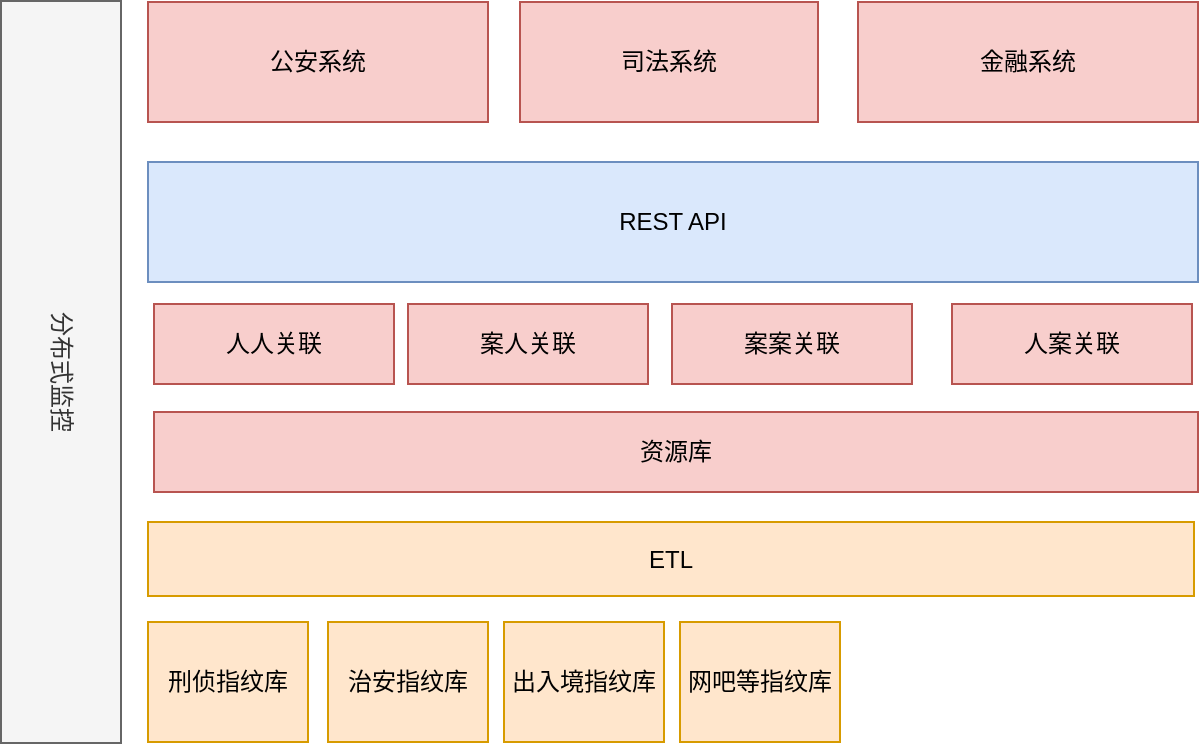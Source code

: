 <mxfile version="10.6.7" type="github"><diagram id="0JF_6vcvVq2uVW6Ly7bd" name="Page-1"><mxGraphModel dx="844" dy="365" grid="1" gridSize="10" guides="1" tooltips="1" connect="1" arrows="1" fold="1" page="1" pageScale="1" pageWidth="1169" pageHeight="1654" math="0" shadow="0"><root><mxCell id="0"/><mxCell id="1" parent="0"/><mxCell id="u5JKlpqk_BJtgDLQV8ew-2" value="公安系统" style="rounded=0;whiteSpace=wrap;html=1;fillColor=#f8cecc;strokeColor=#b85450;" parent="1" vertex="1"><mxGeometry x="285" y="590" width="170" height="60" as="geometry"/></mxCell><mxCell id="u5JKlpqk_BJtgDLQV8ew-4" value="人人关联" style="rounded=0;whiteSpace=wrap;html=1;fillColor=#f8cecc;strokeColor=#b85450;" parent="1" vertex="1"><mxGeometry x="288" y="741" width="120" height="40" as="geometry"/></mxCell><mxCell id="u5JKlpqk_BJtgDLQV8ew-5" value="资源库" style="rounded=0;whiteSpace=wrap;html=1;fillColor=#f8cecc;strokeColor=#b85450;" parent="1" vertex="1"><mxGeometry x="288" y="795" width="522" height="40" as="geometry"/></mxCell><mxCell id="u5JKlpqk_BJtgDLQV8ew-6" value="REST API" style="rounded=0;whiteSpace=wrap;html=1;fillColor=#dae8fc;strokeColor=#6c8ebf;" parent="1" vertex="1"><mxGeometry x="285" y="670" width="525" height="60" as="geometry"/></mxCell><mxCell id="u5JKlpqk_BJtgDLQV8ew-8" value="司法系统" style="rounded=0;whiteSpace=wrap;html=1;fillColor=#f8cecc;strokeColor=#b85450;" parent="1" vertex="1"><mxGeometry x="471" y="590" width="149" height="60" as="geometry"/></mxCell><mxCell id="u5JKlpqk_BJtgDLQV8ew-16" value="分布式监控" style="rounded=0;whiteSpace=wrap;html=1;rotation=90;fillColor=#f5f5f5;strokeColor=#666666;fontColor=#333333;" parent="1" vertex="1"><mxGeometry x="56" y="745" width="371" height="60" as="geometry"/></mxCell><mxCell id="F6PAVdrW8Sd14UwHxQ3P-1" value="ETL" style="rounded=0;whiteSpace=wrap;html=1;fillColor=#ffe6cc;strokeColor=#d79b00;" parent="1" vertex="1"><mxGeometry x="285" y="850" width="523" height="37" as="geometry"/></mxCell><mxCell id="F6PAVdrW8Sd14UwHxQ3P-2" value="案人关联" style="rounded=0;whiteSpace=wrap;html=1;fillColor=#f8cecc;strokeColor=#b85450;" parent="1" vertex="1"><mxGeometry x="415" y="741" width="120" height="40" as="geometry"/></mxCell><mxCell id="F6PAVdrW8Sd14UwHxQ3P-5" value="案案关联" style="rounded=0;whiteSpace=wrap;html=1;fillColor=#f8cecc;strokeColor=#b85450;" parent="1" vertex="1"><mxGeometry x="547" y="741" width="120" height="40" as="geometry"/></mxCell><mxCell id="F6PAVdrW8Sd14UwHxQ3P-7" value="金融系统" style="rounded=0;whiteSpace=wrap;html=1;fillColor=#f8cecc;strokeColor=#b85450;" parent="1" vertex="1"><mxGeometry x="640" y="590" width="170" height="60" as="geometry"/></mxCell><mxCell id="u5JKlpqk_BJtgDLQV8ew-1" value="刑侦指纹库" style="rounded=0;whiteSpace=wrap;html=1;fillColor=#ffe6cc;strokeColor=#d79b00;" parent="1" vertex="1"><mxGeometry x="285" y="900" width="80" height="60" as="geometry"/></mxCell><mxCell id="6z8G4xYgoYw2105jy4mL-1" value="治安指纹库" style="rounded=0;whiteSpace=wrap;html=1;fillColor=#ffe6cc;strokeColor=#d79b00;" parent="1" vertex="1"><mxGeometry x="375" y="900" width="80" height="60" as="geometry"/></mxCell><mxCell id="6z8G4xYgoYw2105jy4mL-2" value="出入境指纹库" style="rounded=0;whiteSpace=wrap;html=1;fillColor=#ffe6cc;strokeColor=#d79b00;" parent="1" vertex="1"><mxGeometry x="463" y="900" width="80" height="60" as="geometry"/></mxCell><mxCell id="6z8G4xYgoYw2105jy4mL-4" value="网吧等指纹库" style="rounded=0;whiteSpace=wrap;html=1;fillColor=#ffe6cc;strokeColor=#d79b00;" parent="1" vertex="1"><mxGeometry x="551" y="900" width="80" height="60" as="geometry"/></mxCell><mxCell id="F6PAVdrW8Sd14UwHxQ3P-9" value="人案关联" style="rounded=0;whiteSpace=wrap;html=1;fillColor=#f8cecc;strokeColor=#b85450;" parent="1" vertex="1"><mxGeometry x="687" y="741" width="120" height="40" as="geometry"/></mxCell></root></mxGraphModel></diagram><diagram id="OmTZ8DpQ9UB5DvIpH6f9" name="Page-2"><mxGraphModel dx="1125" dy="487" grid="1" gridSize="10" guides="1" tooltips="1" connect="1" arrows="1" fold="1" page="1" pageScale="1" pageWidth="827" pageHeight="1169" math="0" shadow="0"><root><mxCell id="4jBuX9wIQml3wsNUi4NO-0"/><mxCell id="4jBuX9wIQml3wsNUi4NO-1" parent="4jBuX9wIQml3wsNUi4NO-0"/><mxCell id="4jBuX9wIQml3wsNUi4NO-2" value="ECS(Linux)" style="rounded=0;whiteSpace=wrap;html=1;fillColor=#ffe6cc;strokeColor=#d79b00;" vertex="1" parent="4jBuX9wIQml3wsNUi4NO-1"><mxGeometry x="584" y="842.5" width="509" height="40" as="geometry"/></mxCell><mxCell id="4jBuX9wIQml3wsNUi4NO-3" value="任务调度" style="rounded=0;whiteSpace=wrap;html=1;fillColor=#f8cecc;strokeColor=#b85450;" vertex="1" parent="4jBuX9wIQml3wsNUi4NO-1"><mxGeometry x="584" y="693" width="90" height="40" as="geometry"/></mxCell><mxCell id="4jBuX9wIQml3wsNUi4NO-4" value="特征文件(NFS)" style="rounded=0;whiteSpace=wrap;html=1;fillColor=#ffe6cc;strokeColor=#d79b00;" vertex="1" parent="4jBuX9wIQml3wsNUi4NO-1"><mxGeometry x="584" y="792.5" width="510" height="40" as="geometry"/></mxCell><mxCell id="4jBuX9wIQml3wsNUi4NO-5" value="指纹查看" style="rounded=0;whiteSpace=wrap;html=1;fillColor=#e1d5e7;strokeColor=#9673a6;" vertex="1" parent="4jBuX9wIQml3wsNUi4NO-1"><mxGeometry x="312.5" y="642.5" width="240" height="40" as="geometry"/></mxCell><mxCell id="4jBuX9wIQml3wsNUi4NO-6" value="接收任务和发送结果服务" style="rounded=0;whiteSpace=wrap;html=1;fillColor=#dae8fc;strokeColor=#6c8ebf;" vertex="1" parent="4jBuX9wIQml3wsNUi4NO-1"><mxGeometry x="584" y="592.5" width="510" height="40" as="geometry"/></mxCell><mxCell id="4jBuX9wIQml3wsNUi4NO-7" value="阿里云监控&lt;br&gt;&lt;br&gt;" style="rounded=0;whiteSpace=wrap;html=1;rotation=90;fillColor=#f5f5f5;strokeColor=#666666;fontColor=#333333;" vertex="1" parent="4jBuX9wIQml3wsNUi4NO-1"><mxGeometry x="986" y="713" width="287" height="50" as="geometry"/></mxCell><mxCell id="4jBuX9wIQml3wsNUi4NO-8" value="指纹编辑" style="rounded=0;whiteSpace=wrap;html=1;fillColor=#e1d5e7;strokeColor=#9673a6;" vertex="1" parent="4jBuX9wIQml3wsNUi4NO-1"><mxGeometry x="142" y="592.5" width="160" height="40" as="geometry"/></mxCell><mxCell id="4jBuX9wIQml3wsNUi4NO-9" value="比对认定" style="rounded=0;whiteSpace=wrap;html=1;fillColor=#e1d5e7;strokeColor=#9673a6;" vertex="1" parent="4jBuX9wIQml3wsNUi4NO-1"><mxGeometry x="310" y="593" width="242" height="40" as="geometry"/></mxCell><mxCell id="4jBuX9wIQml3wsNUi4NO-10" value="用户管理&lt;br&gt;" style="rounded=0;whiteSpace=wrap;html=1;fillColor=#e1d5e7;strokeColor=#9673a6;" vertex="1" parent="4jBuX9wIQml3wsNUi4NO-1"><mxGeometry x="142.5" y="642.5" width="160" height="40" as="geometry"/></mxCell><mxCell id="4jBuX9wIQml3wsNUi4NO-11" value="特征文件cache(Alluxio)" style="rounded=0;whiteSpace=wrap;html=1;fillColor=#ffe6cc;strokeColor=#d79b00;" vertex="1" parent="4jBuX9wIQml3wsNUi4NO-1"><mxGeometry x="844" y="742.5" width="250" height="40" as="geometry"/></mxCell><mxCell id="4jBuX9wIQml3wsNUi4NO-12" value="结构化数据存储PPAS" style="shape=cylinder;whiteSpace=wrap;html=1;boundedLbl=1;backgroundOutline=1;fillColor=#ffe6cc;strokeColor=#d79b00;" vertex="1" parent="4jBuX9wIQml3wsNUi4NO-1"><mxGeometry x="140" y="740" width="246" height="40" as="geometry"/></mxCell><mxCell id="4jBuX9wIQml3wsNUi4NO-13" value="OSS存储" style="rounded=0;whiteSpace=wrap;html=1;fillColor=#ffe6cc;strokeColor=#d79b00;" vertex="1" parent="4jBuX9wIQml3wsNUi4NO-1"><mxGeometry x="394" y="743" width="157" height="40" as="geometry"/></mxCell><mxCell id="4jBuX9wIQml3wsNUi4NO-14" value="分析数据库(H8)" style="rounded=0;whiteSpace=wrap;html=1;fillColor=#ffe6cc;strokeColor=#d79b00;" vertex="1" parent="4jBuX9wIQml3wsNUi4NO-1"><mxGeometry x="584" y="742.5" width="250" height="40" as="geometry"/></mxCell><mxCell id="4jBuX9wIQml3wsNUi4NO-15" value="专题库（数据仓库，数据抽取得到）" style="rounded=0;whiteSpace=wrap;html=1;fillColor=#ffe6cc;strokeColor=#d79b00;" vertex="1" parent="4jBuX9wIQml3wsNUi4NO-1"><mxGeometry x="141" y="690.5" width="250" height="40" as="geometry"/></mxCell><mxCell id="4jBuX9wIQml3wsNUi4NO-16" value="数据队列(MongoDB)" style="rounded=0;whiteSpace=wrap;html=1;fillColor=#f8cecc;strokeColor=#b85450;" vertex="1" parent="4jBuX9wIQml3wsNUi4NO-1"><mxGeometry x="691" y="692.5" width="90" height="40" as="geometry"/></mxCell><mxCell id="4jBuX9wIQml3wsNUi4NO-17" value="远程过程调用" style="rounded=0;whiteSpace=wrap;html=1;fillColor=#f8cecc;strokeColor=#b85450;" vertex="1" parent="4jBuX9wIQml3wsNUi4NO-1"><mxGeometry x="796" y="692.5" width="90" height="40" as="geometry"/></mxCell><mxCell id="4jBuX9wIQml3wsNUi4NO-18" value="比对算法" style="rounded=0;whiteSpace=wrap;html=1;fillColor=#f8cecc;strokeColor=#b85450;" vertex="1" parent="4jBuX9wIQml3wsNUi4NO-1"><mxGeometry x="902" y="692.5" width="90" height="40" as="geometry"/></mxCell><mxCell id="4jBuX9wIQml3wsNUi4NO-19" value="正查服务" style="rounded=0;whiteSpace=wrap;html=1;fillColor=#f8cecc;strokeColor=#b85450;" vertex="1" parent="4jBuX9wIQml3wsNUi4NO-1"><mxGeometry x="584" y="643" width="90" height="40" as="geometry"/></mxCell><mxCell id="4jBuX9wIQml3wsNUi4NO-20" value="查重服务" style="rounded=0;whiteSpace=wrap;html=1;fillColor=#f8cecc;strokeColor=#b85450;aspect=fixed;" vertex="1" parent="4jBuX9wIQml3wsNUi4NO-1"><mxGeometry x="690" y="642.5" width="90" height="40" as="geometry"/></mxCell><mxCell id="4jBuX9wIQml3wsNUi4NO-21" value="倒查服务" style="rounded=0;whiteSpace=wrap;html=1;fillColor=#f8cecc;strokeColor=#b85450;" vertex="1" parent="4jBuX9wIQml3wsNUi4NO-1"><mxGeometry x="796" y="642.5" width="90" height="40" as="geometry"/></mxCell><mxCell id="4jBuX9wIQml3wsNUi4NO-22" value="串查服务" style="rounded=0;whiteSpace=wrap;html=1;fillColor=#f8cecc;strokeColor=#b85450;aspect=fixed;" vertex="1" parent="4jBuX9wIQml3wsNUi4NO-1"><mxGeometry x="902" y="642.5" width="90" height="40" as="geometry"/></mxCell><mxCell id="4jBuX9wIQml3wsNUi4NO-23" value="发查询和收结果服务" style="rounded=0;whiteSpace=wrap;html=1;fillColor=#e1d5e7;strokeColor=#9673a6;" vertex="1" parent="4jBuX9wIQml3wsNUi4NO-1"><mxGeometry x="143" y="544" width="409" height="40" as="geometry"/></mxCell><mxCell id="4jBuX9wIQml3wsNUi4NO-24" value="" style="endArrow=classic;startArrow=classic;html=1;entryX=0;entryY=0.5;entryDx=0;entryDy=0;exitX=1;exitY=0.5;exitDx=0;exitDy=0;" edge="1" parent="4jBuX9wIQml3wsNUi4NO-1" source="4jBuX9wIQml3wsNUi4NO-23" target="4jBuX9wIQml3wsNUi4NO-6"><mxGeometry width="50" height="50" relative="1" as="geometry"><mxPoint x="520" y="550" as="sourcePoint"/><mxPoint x="570" y="500" as="targetPoint"/></mxGeometry></mxCell><mxCell id="4jBuX9wIQml3wsNUi4NO-25" value="二代证指纹(文件)" style="rounded=0;whiteSpace=wrap;html=1;fillColor=#ffe6cc;strokeColor=#d79b00;" vertex="1" parent="4jBuX9wIQml3wsNUi4NO-1"><mxGeometry x="140" y="842.5" width="102" height="40" as="geometry"/></mxCell><mxCell id="4jBuX9wIQml3wsNUi4NO-26" value="护照指纹" style="rounded=0;whiteSpace=wrap;html=1;fillColor=#ffe6cc;strokeColor=#d79b00;" vertex="1" parent="4jBuX9wIQml3wsNUi4NO-1"><mxGeometry x="249" y="842.5" width="92" height="40" as="geometry"/></mxCell><mxCell id="4jBuX9wIQml3wsNUi4NO-27" value="犯罪人员指纹" style="rounded=0;whiteSpace=wrap;html=1;fillColor=#ffe6cc;strokeColor=#d79b00;" vertex="1" parent="4jBuX9wIQml3wsNUi4NO-1"><mxGeometry x="351.5" y="842.5" width="102" height="40" as="geometry"/></mxCell><mxCell id="4jBuX9wIQml3wsNUi4NO-28" value="现场指纹" style="rounded=0;whiteSpace=wrap;html=1;fillColor=#ffe6cc;strokeColor=#d79b00;" vertex="1" parent="4jBuX9wIQml3wsNUi4NO-1"><mxGeometry x="460.5" y="842.5" width="92" height="40" as="geometry"/></mxCell><mxCell id="4jBuX9wIQml3wsNUi4NO-29" value="数据清洗和入库" style="rounded=0;whiteSpace=wrap;html=1;fillColor=#e1d5e7;strokeColor=#9673a6;" vertex="1" parent="4jBuX9wIQml3wsNUi4NO-1"><mxGeometry x="140" y="793.5" width="410" height="40" as="geometry"/></mxCell><mxCell id="4jBuX9wIQml3wsNUi4NO-30" value="指纹算法专有特征库" style="rounded=0;whiteSpace=wrap;html=1;fillColor=#ffe6cc;strokeColor=#d79b00;" vertex="1" parent="4jBuX9wIQml3wsNUi4NO-1"><mxGeometry x="397" y="690.5" width="155" height="40" as="geometry"/></mxCell><mxCell id="4jBuX9wIQml3wsNUi4NO-31" value="" style="endArrow=classic;html=1;entryX=0;entryY=0.5;entryDx=0;entryDy=0;exitX=1;exitY=0.5;exitDx=0;exitDy=0;" edge="1" parent="4jBuX9wIQml3wsNUi4NO-1" source="4jBuX9wIQml3wsNUi4NO-30" target="4jBuX9wIQml3wsNUi4NO-14"><mxGeometry width="50" height="50" relative="1" as="geometry"><mxPoint x="550" y="720" as="sourcePoint"/><mxPoint x="601" y="641.5" as="targetPoint"/></mxGeometry></mxCell><mxCell id="4jBuX9wIQml3wsNUi4NO-32" value="" style="endArrow=classic;html=1;entryX=0;entryY=0.5;entryDx=0;entryDy=0;exitX=1;exitY=0.5;exitDx=0;exitDy=0;" edge="1" parent="4jBuX9wIQml3wsNUi4NO-1" source="4jBuX9wIQml3wsNUi4NO-30" target="4jBuX9wIQml3wsNUi4NO-4"><mxGeometry width="50" height="50" relative="1" as="geometry"><mxPoint x="570" y="720" as="sourcePoint"/><mxPoint x="602.5" y="642" as="targetPoint"/></mxGeometry></mxCell><mxCell id="lHXPfTh80H9E5JKo_zr6-4" value="任务请求" style="endArrow=classic;html=1;entryX=0;entryY=0.5;entryDx=0;entryDy=0;" edge="1" parent="4jBuX9wIQml3wsNUi4NO-1" target="4jBuX9wIQml3wsNUi4NO-23"><mxGeometry width="50" height="50" relative="1" as="geometry"><mxPoint x="30" y="564" as="sourcePoint"/><mxPoint x="140" y="540" as="targetPoint"/></mxGeometry></mxCell><mxCell id="lHXPfTh80H9E5JKo_zr6-5" value="提特征服务" style="rounded=0;whiteSpace=wrap;html=1;fillColor=#f8cecc;strokeColor=#b85450;aspect=fixed;" vertex="1" parent="4jBuX9wIQml3wsNUi4NO-1"><mxGeometry x="1004" y="642.5" width="90" height="40" as="geometry"/></mxCell><mxCell id="lHXPfTh80H9E5JKo_zr6-6" value="提特征算法" style="rounded=0;whiteSpace=wrap;html=1;fillColor=#f8cecc;strokeColor=#b85450;" vertex="1" parent="4jBuX9wIQml3wsNUi4NO-1"><mxGeometry x="1004" y="692.5" width="90" height="40" as="geometry"/></mxCell></root></mxGraphModel></diagram></mxfile>